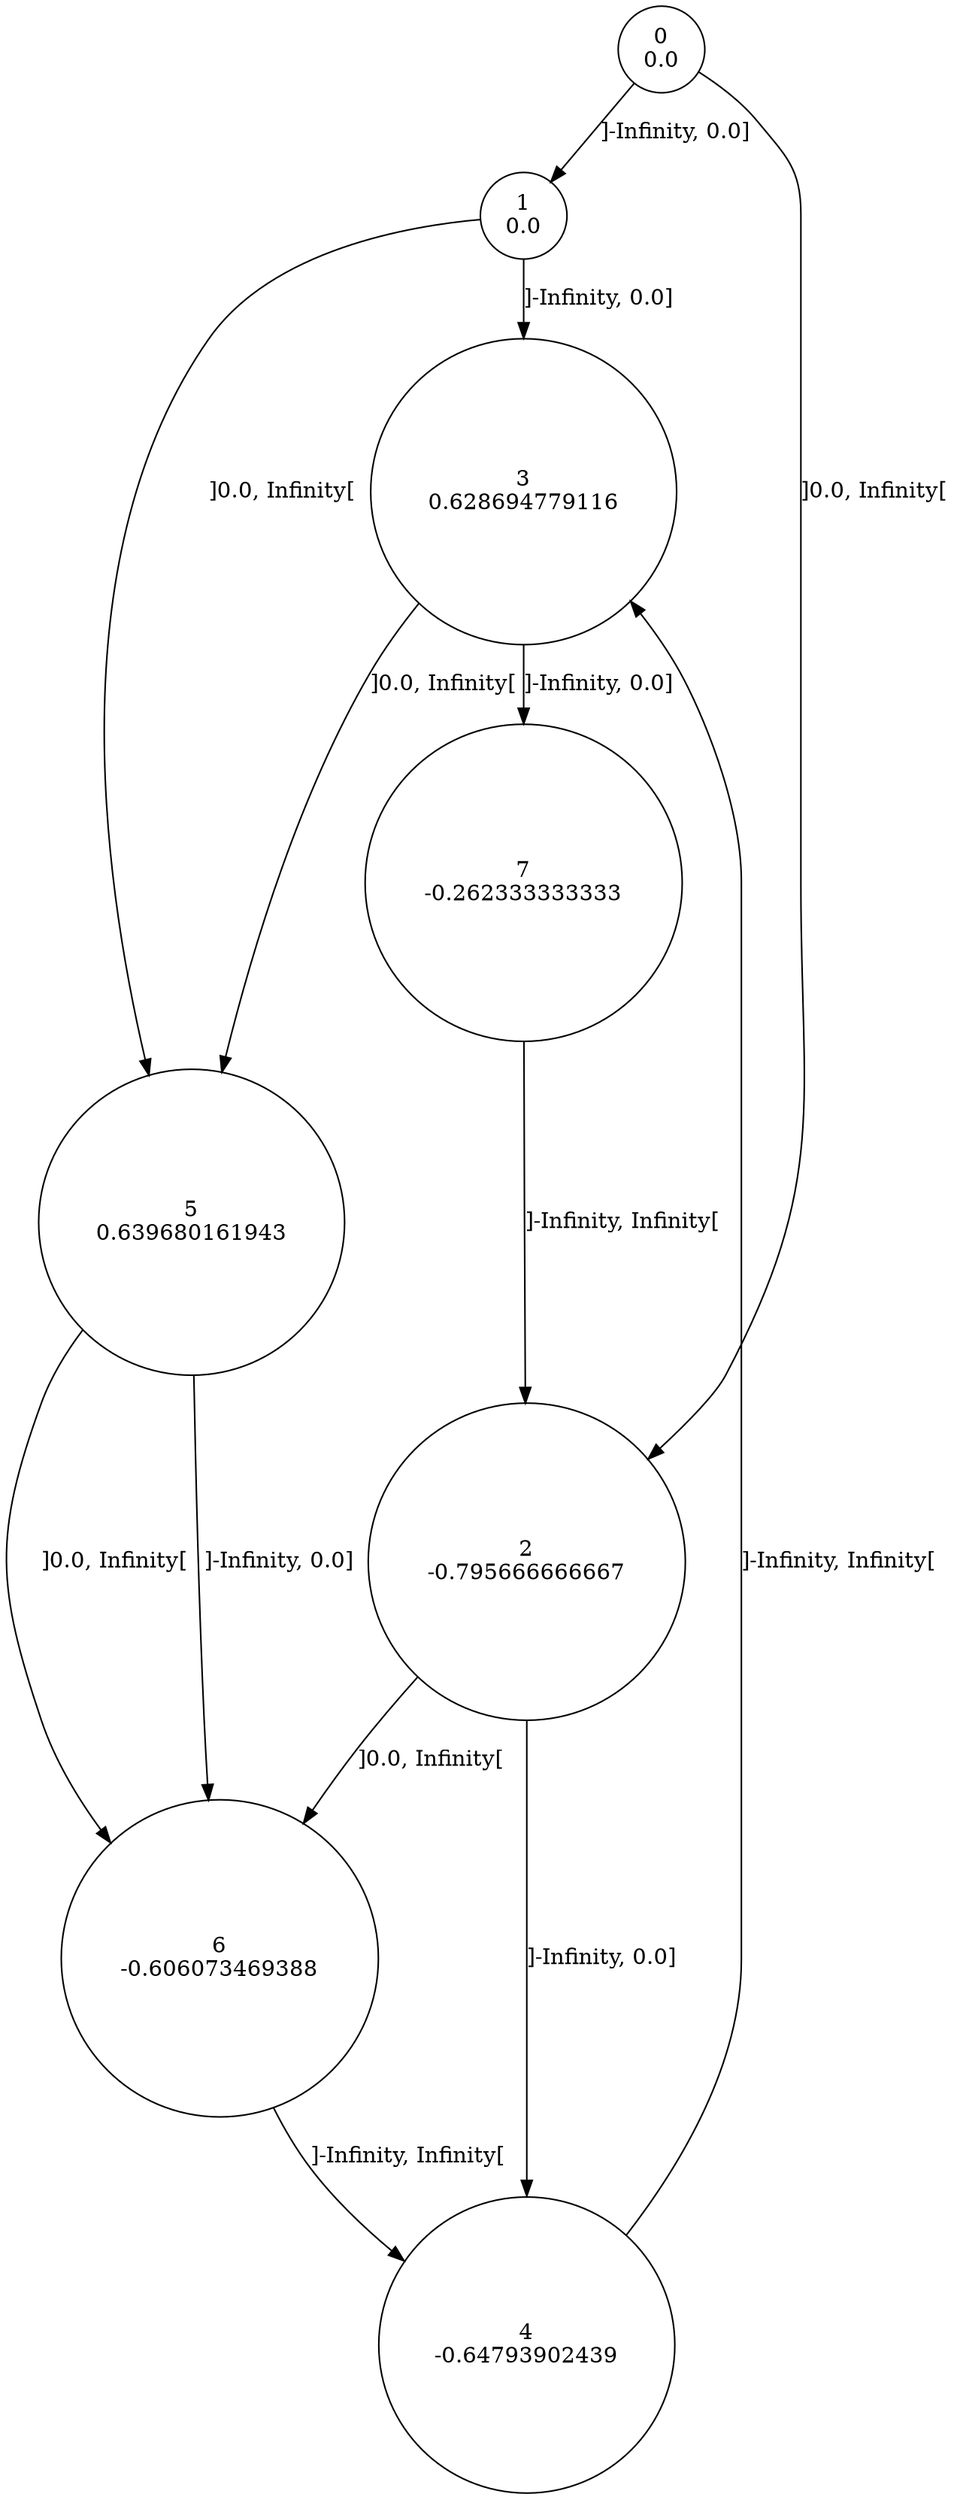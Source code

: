 digraph a {
0 [shape=circle, label="0\n0.0"];
	0 -> 1 [label="]-Infinity, 0.0]"];
	0 -> 2 [label="]0.0, Infinity["];
1 [shape=circle, label="1\n0.0"];
	1 -> 3 [label="]-Infinity, 0.0]"];
	1 -> 5 [label="]0.0, Infinity["];
2 [shape=circle, label="2\n-0.795666666667"];
	2 -> 4 [label="]-Infinity, 0.0]"];
	2 -> 6 [label="]0.0, Infinity["];
3 [shape=circle, label="3\n0.628694779116"];
	3 -> 7 [label="]-Infinity, 0.0]"];
	3 -> 5 [label="]0.0, Infinity["];
4 [shape=circle, label="4\n-0.64793902439"];
	4 -> 3 [label="]-Infinity, Infinity["];
5 [shape=circle, label="5\n0.639680161943"];
	5 -> 6 [label="]-Infinity, 0.0]"];
	5 -> 6 [label="]0.0, Infinity["];
6 [shape=circle, label="6\n-0.606073469388"];
	6 -> 4 [label="]-Infinity, Infinity["];
7 [shape=circle, label="7\n-0.262333333333"];
	7 -> 2 [label="]-Infinity, Infinity["];
}